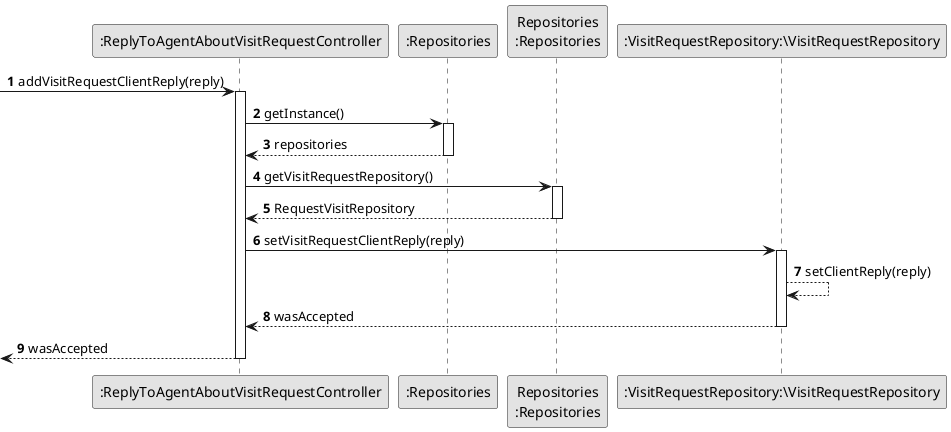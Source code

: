 @startuml
'https://plantuml.com/sequence-diagram
skinparam monochrome true
skinparam packageStyle rectangle
skinparam shadowing false


participant ":ReplyToAgentAboutVisitRequestController" as CTRL
participant ":Repositories" as RepositorySingleton
participant "Repositories\n:Repositories" as PLAT
participant ":VisitRequestRepository:\VisitRequestRepository" as VRR

autonumber

-> CTRL : addVisitRequestClientReply(reply)

        activate CTRL

         CTRL -> RepositorySingleton : getInstance()


        activate RepositorySingleton

        RepositorySingleton --> CTRL: repositories
        deactivate RepositorySingleton

        CTRL -> PLAT : getVisitRequestRepository()
        activate PLAT

        PLAT --> CTRL : RequestVisitRepository
        deactivate PLAT
        CTRL -> VRR : setVisitRequestClientReply(reply)

        activate VRR

        VRR --> VRR : setClientReply(reply)

        VRR --> CTRL : wasAccepted
        deactivate VRR

        <-- CTRL  : wasAccepted

        deactivate CTRL
@enduml
